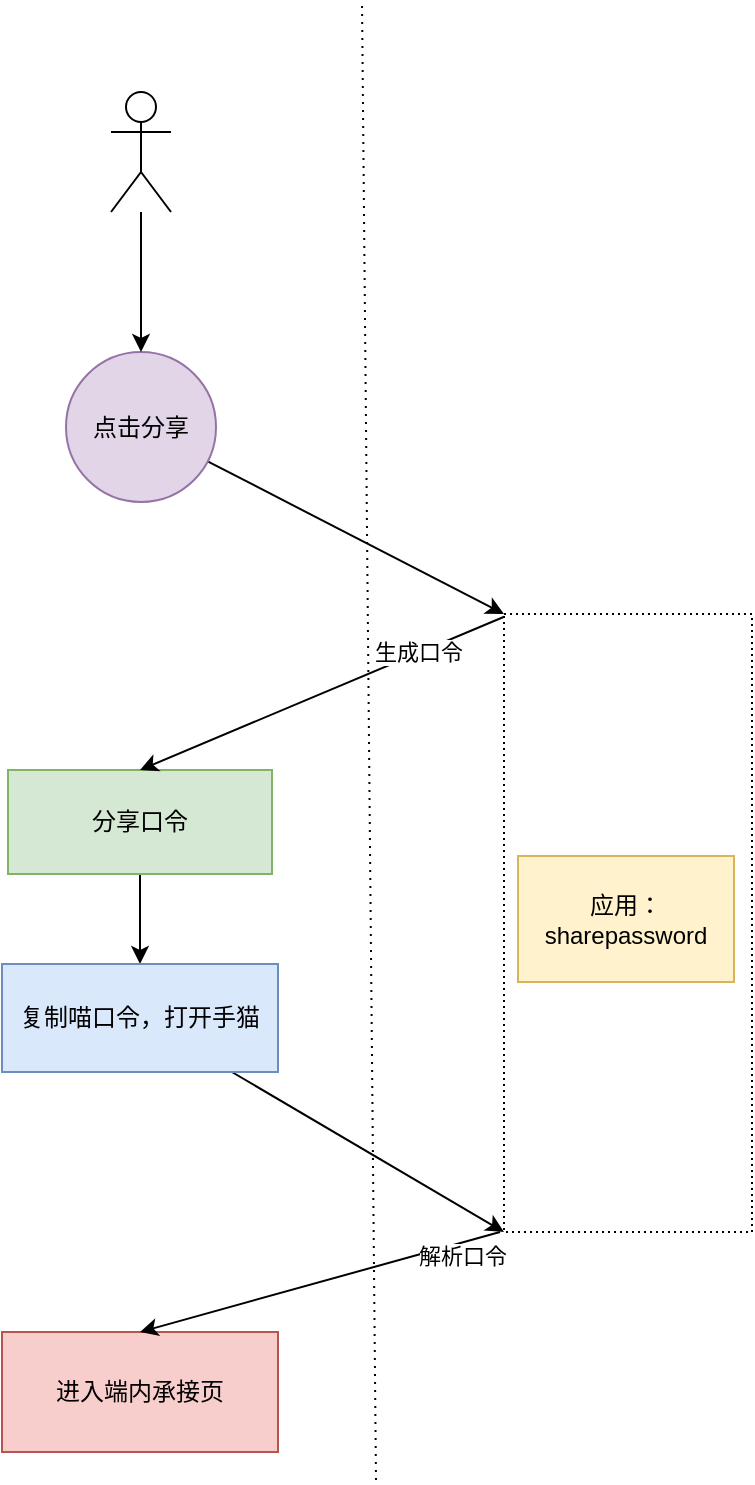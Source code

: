 <mxfile version="15.9.6" type="github">
  <diagram id="V_m77jtQSvYKdSpdfSJf" name="Page-1">
    <mxGraphModel dx="2066" dy="1058" grid="0" gridSize="10" guides="1" tooltips="1" connect="1" arrows="1" fold="1" page="1" pageScale="1" pageWidth="10000" pageHeight="20000" math="0" shadow="0">
      <root>
        <mxCell id="0" />
        <mxCell id="1" parent="0" />
        <mxCell id="AzjwFO_XxzHECCLyyzzz-7" value="" style="rounded=0;orthogonalLoop=1;jettySize=auto;html=1;entryX=0;entryY=0;entryDx=0;entryDy=0;" edge="1" parent="1" source="AzjwFO_XxzHECCLyyzzz-1" target="AzjwFO_XxzHECCLyyzzz-15">
          <mxGeometry relative="1" as="geometry">
            <mxPoint x="418.75" y="442" as="targetPoint" />
          </mxGeometry>
        </mxCell>
        <mxCell id="AzjwFO_XxzHECCLyyzzz-1" value="点击分享" style="ellipse;whiteSpace=wrap;html=1;aspect=fixed;fillColor=#e1d5e7;strokeColor=#9673a6;" vertex="1" parent="1">
          <mxGeometry x="382" y="317" width="75" height="75" as="geometry" />
        </mxCell>
        <mxCell id="AzjwFO_XxzHECCLyyzzz-8" value="" style="edgeStyle=orthogonalEdgeStyle;rounded=0;orthogonalLoop=1;jettySize=auto;html=1;" edge="1" parent="1" source="AzjwFO_XxzHECCLyyzzz-4" target="AzjwFO_XxzHECCLyyzzz-5">
          <mxGeometry relative="1" as="geometry" />
        </mxCell>
        <mxCell id="AzjwFO_XxzHECCLyyzzz-4" value="分享口令" style="rounded=0;whiteSpace=wrap;html=1;fillColor=#d5e8d4;strokeColor=#82b366;" vertex="1" parent="1">
          <mxGeometry x="353" y="526" width="132" height="52" as="geometry" />
        </mxCell>
        <mxCell id="AzjwFO_XxzHECCLyyzzz-19" value="" style="edgeStyle=none;rounded=0;orthogonalLoop=1;jettySize=auto;html=1;strokeWidth=1;entryX=0;entryY=1;entryDx=0;entryDy=0;" edge="1" parent="1" source="AzjwFO_XxzHECCLyyzzz-5" target="AzjwFO_XxzHECCLyyzzz-15">
          <mxGeometry relative="1" as="geometry" />
        </mxCell>
        <mxCell id="AzjwFO_XxzHECCLyyzzz-5" value="复制喵口令，打开手猫" style="rounded=0;whiteSpace=wrap;html=1;fillColor=#dae8fc;strokeColor=#6c8ebf;" vertex="1" parent="1">
          <mxGeometry x="350" y="623" width="138" height="54" as="geometry" />
        </mxCell>
        <mxCell id="AzjwFO_XxzHECCLyyzzz-6" value="进入端内承接页" style="rounded=0;whiteSpace=wrap;html=1;fillColor=#f8cecc;strokeColor=#b85450;" vertex="1" parent="1">
          <mxGeometry x="350" y="807" width="138" height="60" as="geometry" />
        </mxCell>
        <mxCell id="AzjwFO_XxzHECCLyyzzz-12" value="" style="edgeStyle=none;rounded=0;orthogonalLoop=1;jettySize=auto;html=1;exitX=0.831;exitY=-0.167;exitDx=0;exitDy=0;startArrow=none;exitPerimeter=0;entryX=0.5;entryY=0;entryDx=0;entryDy=0;" edge="1" parent="1" target="AzjwFO_XxzHECCLyyzzz-4">
          <mxGeometry relative="1" as="geometry">
            <mxPoint x="601.959" y="448.99" as="sourcePoint" />
          </mxGeometry>
        </mxCell>
        <mxCell id="AzjwFO_XxzHECCLyyzzz-30" value="生成口令" style="edgeLabel;html=1;align=center;verticalAlign=middle;resizable=0;points=[];" vertex="1" connectable="0" parent="AzjwFO_XxzHECCLyyzzz-12">
          <mxGeometry x="-0.204" y="-3" relative="1" as="geometry">
            <mxPoint x="30" y="-10" as="offset" />
          </mxGeometry>
        </mxCell>
        <mxCell id="AzjwFO_XxzHECCLyyzzz-25" value="" style="edgeStyle=none;rounded=0;orthogonalLoop=1;jettySize=auto;html=1;strokeWidth=1;entryX=0.5;entryY=0;entryDx=0;entryDy=0;startArrow=none;" edge="1" parent="1" target="AzjwFO_XxzHECCLyyzzz-6">
          <mxGeometry relative="1" as="geometry">
            <mxPoint x="599" y="757" as="sourcePoint" />
          </mxGeometry>
        </mxCell>
        <mxCell id="AzjwFO_XxzHECCLyyzzz-31" value="解析口令" style="edgeLabel;html=1;align=center;verticalAlign=middle;resizable=0;points=[];" vertex="1" connectable="0" parent="AzjwFO_XxzHECCLyyzzz-25">
          <mxGeometry x="-0.577" relative="1" as="geometry">
            <mxPoint x="19" y="1" as="offset" />
          </mxGeometry>
        </mxCell>
        <mxCell id="AzjwFO_XxzHECCLyyzzz-15" value="" style="rounded=0;whiteSpace=wrap;html=1;dashed=1;dashPattern=1 2;" vertex="1" parent="1">
          <mxGeometry x="601" y="448" width="124" height="309" as="geometry" />
        </mxCell>
        <mxCell id="AzjwFO_XxzHECCLyyzzz-17" value="" style="edgeStyle=none;rounded=0;orthogonalLoop=1;jettySize=auto;html=1;strokeWidth=1;" edge="1" parent="1" source="AzjwFO_XxzHECCLyyzzz-16" target="AzjwFO_XxzHECCLyyzzz-1">
          <mxGeometry relative="1" as="geometry" />
        </mxCell>
        <mxCell id="AzjwFO_XxzHECCLyyzzz-16" value="" style="shape=umlActor;verticalLabelPosition=bottom;verticalAlign=top;html=1;outlineConnect=0;" vertex="1" parent="1">
          <mxGeometry x="404.5" y="187" width="30" height="60" as="geometry" />
        </mxCell>
        <mxCell id="AzjwFO_XxzHECCLyyzzz-28" value="&lt;span&gt;应用：sharepassword&lt;/span&gt;" style="rounded=0;whiteSpace=wrap;html=1;fillColor=#fff2cc;strokeColor=#d6b656;" vertex="1" parent="1">
          <mxGeometry x="608" y="569" width="108" height="63" as="geometry" />
        </mxCell>
        <mxCell id="AzjwFO_XxzHECCLyyzzz-32" value="" style="endArrow=none;dashed=1;html=1;dashPattern=1 3;strokeWidth=1;rounded=0;" edge="1" parent="1">
          <mxGeometry width="50" height="50" relative="1" as="geometry">
            <mxPoint x="537" y="881" as="sourcePoint" />
            <mxPoint x="530" y="142" as="targetPoint" />
          </mxGeometry>
        </mxCell>
      </root>
    </mxGraphModel>
  </diagram>
</mxfile>
